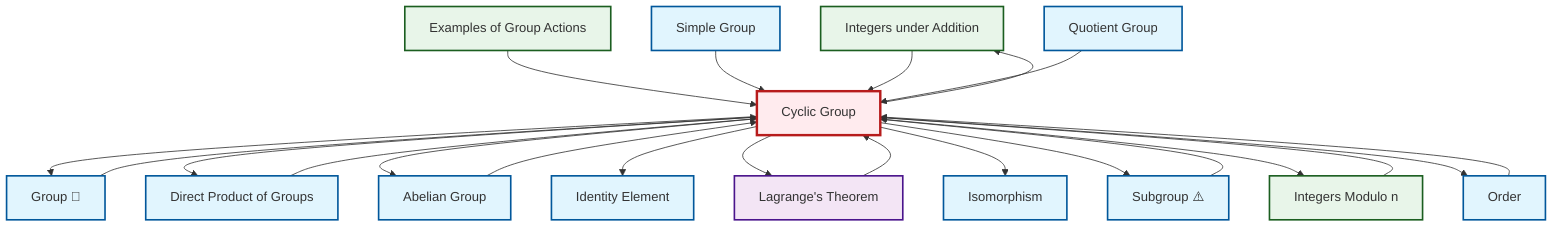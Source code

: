 graph TD
    classDef definition fill:#e1f5fe,stroke:#01579b,stroke-width:2px
    classDef theorem fill:#f3e5f5,stroke:#4a148c,stroke-width:2px
    classDef axiom fill:#fff3e0,stroke:#e65100,stroke-width:2px
    classDef example fill:#e8f5e9,stroke:#1b5e20,stroke-width:2px
    classDef current fill:#ffebee,stroke:#b71c1c,stroke-width:3px
    ex-integers-addition["Integers under Addition"]:::example
    ex-quotient-integers-mod-n["Integers Modulo n"]:::example
    def-group["Group 📝"]:::definition
    def-order["Order"]:::definition
    thm-lagrange["Lagrange's Theorem"]:::theorem
    def-quotient-group["Quotient Group"]:::definition
    def-abelian-group["Abelian Group"]:::definition
    def-direct-product["Direct Product of Groups"]:::definition
    ex-group-action-examples["Examples of Group Actions"]:::example
    def-cyclic-group["Cyclic Group"]:::definition
    def-identity-element["Identity Element"]:::definition
    def-isomorphism["Isomorphism"]:::definition
    def-subgroup["Subgroup ⚠️"]:::definition
    def-simple-group["Simple Group"]:::definition
    def-cyclic-group --> def-group
    def-group --> def-cyclic-group
    ex-group-action-examples --> def-cyclic-group
    def-cyclic-group --> def-direct-product
    def-subgroup --> def-cyclic-group
    ex-quotient-integers-mod-n --> def-cyclic-group
    def-cyclic-group --> def-abelian-group
    def-cyclic-group --> def-identity-element
    def-simple-group --> def-cyclic-group
    ex-integers-addition --> def-cyclic-group
    def-cyclic-group --> thm-lagrange
    def-cyclic-group --> def-isomorphism
    thm-lagrange --> def-cyclic-group
    def-abelian-group --> def-cyclic-group
    def-order --> def-cyclic-group
    def-cyclic-group --> ex-integers-addition
    def-direct-product --> def-cyclic-group
    def-cyclic-group --> def-subgroup
    def-cyclic-group --> ex-quotient-integers-mod-n
    def-quotient-group --> def-cyclic-group
    def-cyclic-group --> def-order
    class def-cyclic-group current